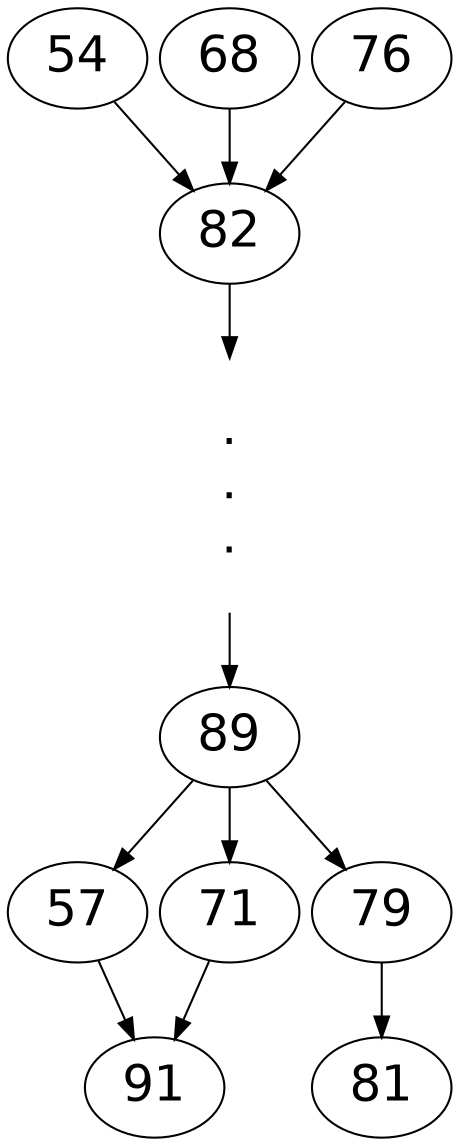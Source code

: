 digraph average
{
	size="7.5,10"; 
	ratio=auto;
	nodesep=0.1;
	node[fontname="Helvetica",fontsize=24];
	
	elipse[label=".\n.\n.",color=white];
	{54 ; 68 ; 76} -> {82};
	{82 -> elipse -> 89};
	{89} -> {57 ; 71 ; 79}
	{57 ; 71} -> 91;
	{79} -> 81;
}
